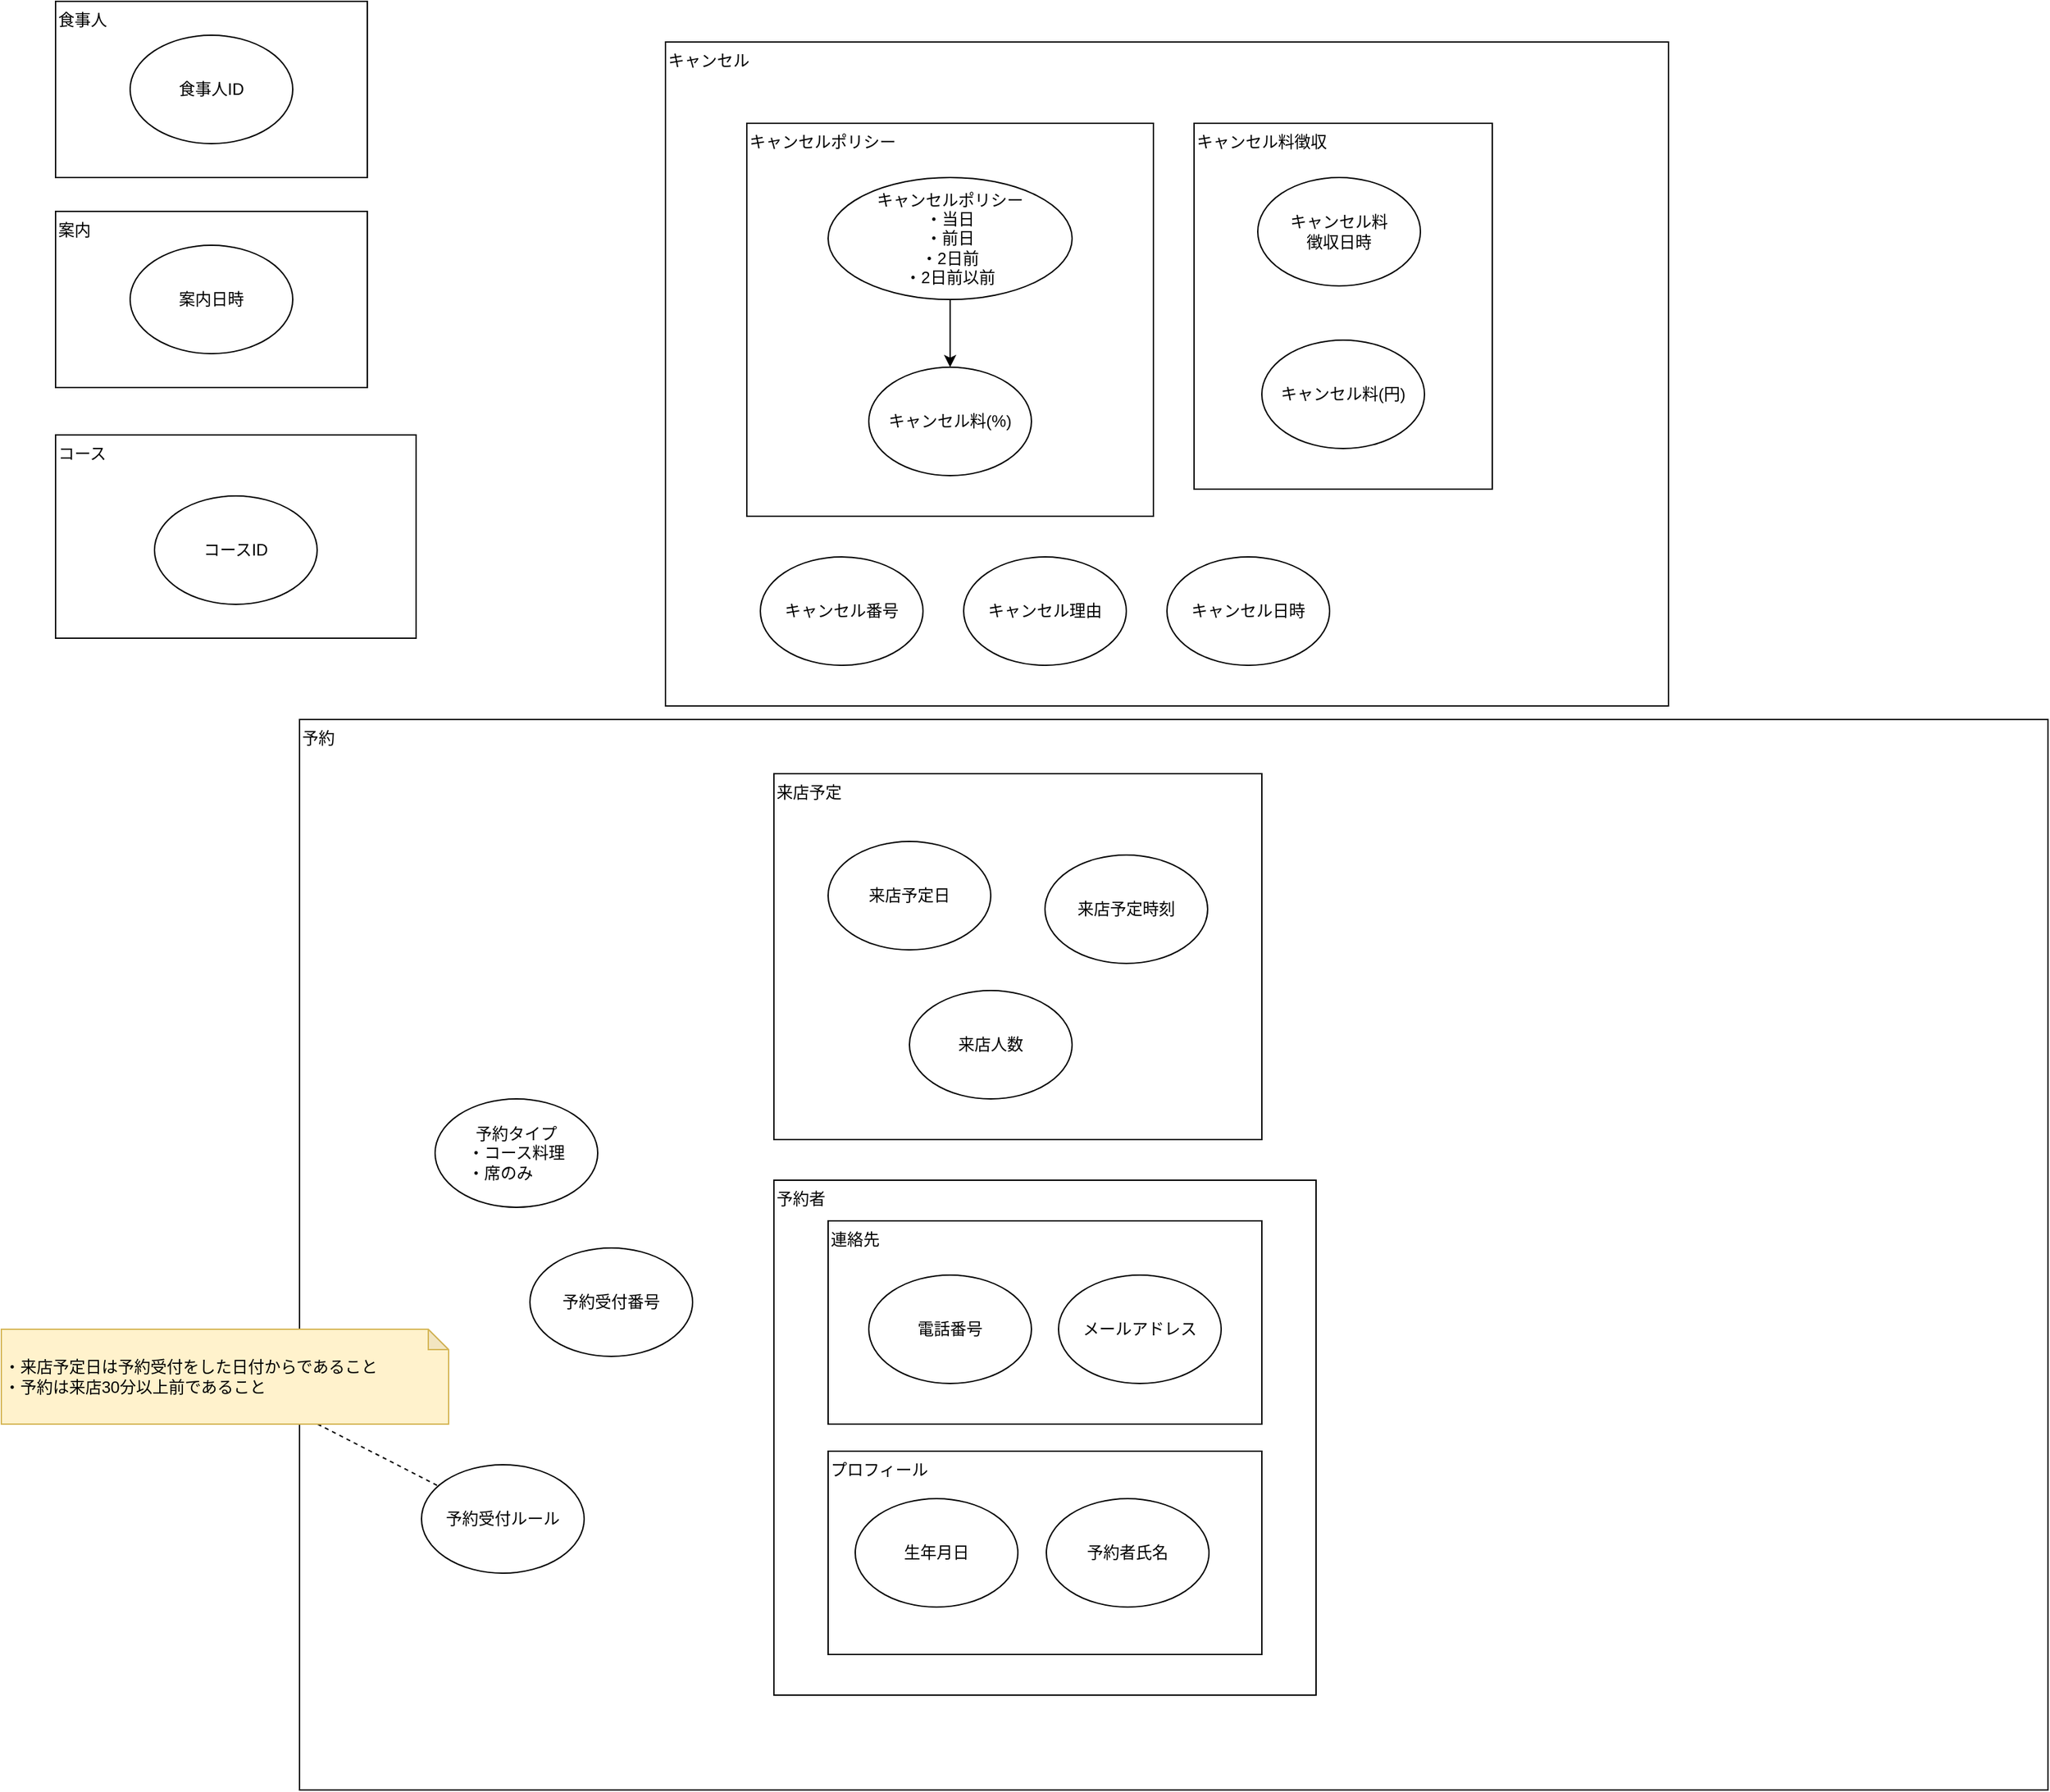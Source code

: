 <mxfile>
    <diagram id="aWvKb5MZmkS2hJG052X3" name="ページ1">
        <mxGraphModel dx="1420" dy="2449" grid="1" gridSize="10" guides="1" tooltips="1" connect="1" arrows="1" fold="1" page="1" pageScale="1" pageWidth="827" pageHeight="1169" math="0" shadow="0">
            <root>
                <mxCell id="0"/>
                <mxCell id="1" parent="0"/>
                <mxCell id="49" value="キャンセル" style="rounded=0;whiteSpace=wrap;html=1;verticalAlign=top;align=left;" vertex="1" parent="1">
                    <mxGeometry x="670" y="-220" width="740" height="490" as="geometry"/>
                </mxCell>
                <mxCell id="48" value="キャンセル料徴収" style="rounded=0;whiteSpace=wrap;html=1;verticalAlign=top;align=left;" vertex="1" parent="1">
                    <mxGeometry x="1060" y="-160" width="220" height="270" as="geometry"/>
                </mxCell>
                <mxCell id="45" value="キャンセルポリシー" style="rounded=0;whiteSpace=wrap;html=1;verticalAlign=top;align=left;" vertex="1" parent="1">
                    <mxGeometry x="730" y="-160" width="300" height="290" as="geometry"/>
                </mxCell>
                <mxCell id="21" value="予約" style="rounded=0;whiteSpace=wrap;html=1;verticalAlign=top;align=left;" vertex="1" parent="1">
                    <mxGeometry x="400" y="280" width="1290" height="790" as="geometry"/>
                </mxCell>
                <mxCell id="18" value="来店予定" style="rounded=0;whiteSpace=wrap;html=1;verticalAlign=top;align=left;" vertex="1" parent="1">
                    <mxGeometry x="750" y="320" width="360" height="270" as="geometry"/>
                </mxCell>
                <mxCell id="16" value="コース" style="rounded=0;whiteSpace=wrap;html=1;verticalAlign=top;align=left;" vertex="1" parent="1">
                    <mxGeometry x="220" y="70" width="266" height="150" as="geometry"/>
                </mxCell>
                <mxCell id="10" value="予約タイプ&lt;br style=&quot;border-color: var(--border-color);&quot;&gt;&lt;div style=&quot;border-color: var(--border-color); text-align: left;&quot;&gt;&lt;span style=&quot;border-color: var(--border-color); background-color: initial;&quot;&gt;・コース料理&lt;/span&gt;&lt;/div&gt;&lt;div style=&quot;border-color: var(--border-color); text-align: left;&quot;&gt;&lt;span style=&quot;border-color: var(--border-color); background-color: initial;&quot;&gt;・席のみ&lt;/span&gt;&lt;/div&gt;" style="ellipse;whiteSpace=wrap;html=1;" vertex="1" parent="1">
                    <mxGeometry x="500" y="560" width="120" height="80" as="geometry"/>
                </mxCell>
                <mxCell id="11" value="来店予定日" style="ellipse;whiteSpace=wrap;html=1;" vertex="1" parent="1">
                    <mxGeometry x="790" y="370" width="120" height="80" as="geometry"/>
                </mxCell>
                <mxCell id="12" value="来店予定時刻" style="ellipse;whiteSpace=wrap;html=1;" vertex="1" parent="1">
                    <mxGeometry x="950" y="380" width="120" height="80" as="geometry"/>
                </mxCell>
                <mxCell id="13" value="来店人数" style="ellipse;whiteSpace=wrap;html=1;" vertex="1" parent="1">
                    <mxGeometry x="850" y="480" width="120" height="80" as="geometry"/>
                </mxCell>
                <mxCell id="15" value="コースID" style="ellipse;whiteSpace=wrap;html=1;" vertex="1" parent="1">
                    <mxGeometry x="293" y="115" width="120" height="80" as="geometry"/>
                </mxCell>
                <mxCell id="22" value="予約受付番号" style="ellipse;whiteSpace=wrap;html=1;" vertex="1" parent="1">
                    <mxGeometry x="570" y="670" width="120" height="80" as="geometry"/>
                </mxCell>
                <mxCell id="23" value="予約受付ルール" style="ellipse;whiteSpace=wrap;html=1;" vertex="1" parent="1">
                    <mxGeometry x="490" y="830" width="120" height="80" as="geometry"/>
                </mxCell>
                <mxCell id="27" style="edgeStyle=none;html=1;endArrow=none;endFill=0;dashed=1;" edge="1" parent="1" source="26" target="23">
                    <mxGeometry relative="1" as="geometry"/>
                </mxCell>
                <mxCell id="26" value="・来店予定日は予約受付をした日付からであること&lt;br&gt;・予約は来店30分以上前であること" style="shape=note;whiteSpace=wrap;html=1;backgroundOutline=1;darkOpacity=0.05;fillColor=#fff2cc;strokeColor=#d6b656;size=15;align=left;" vertex="1" parent="1">
                    <mxGeometry x="180" y="730" width="330" height="70" as="geometry"/>
                </mxCell>
                <mxCell id="29" value="案内" style="rounded=0;whiteSpace=wrap;html=1;verticalAlign=top;align=left;" vertex="1" parent="1">
                    <mxGeometry x="220" y="-95" width="230" height="130" as="geometry"/>
                </mxCell>
                <mxCell id="30" value="案内日時" style="ellipse;whiteSpace=wrap;html=1;" vertex="1" parent="1">
                    <mxGeometry x="275" y="-70" width="120" height="80" as="geometry"/>
                </mxCell>
                <mxCell id="31" value="予約者" style="rounded=0;whiteSpace=wrap;html=1;verticalAlign=top;align=left;" vertex="1" parent="1">
                    <mxGeometry x="750" y="620" width="400" height="380" as="geometry"/>
                </mxCell>
                <mxCell id="38" value="プロフィール" style="rounded=0;whiteSpace=wrap;html=1;verticalAlign=top;align=left;" vertex="1" parent="1">
                    <mxGeometry x="790" y="820" width="320" height="150" as="geometry"/>
                </mxCell>
                <mxCell id="33" value="連絡先" style="rounded=0;whiteSpace=wrap;html=1;verticalAlign=top;align=left;" vertex="1" parent="1">
                    <mxGeometry x="790" y="650" width="320" height="150" as="geometry"/>
                </mxCell>
                <mxCell id="34" value="電話番号" style="ellipse;whiteSpace=wrap;html=1;" vertex="1" parent="1">
                    <mxGeometry x="820" y="690" width="120" height="80" as="geometry"/>
                </mxCell>
                <mxCell id="35" value="メールアドレス" style="ellipse;whiteSpace=wrap;html=1;" vertex="1" parent="1">
                    <mxGeometry x="960" y="690" width="120" height="80" as="geometry"/>
                </mxCell>
                <mxCell id="36" value="生年月日" style="ellipse;whiteSpace=wrap;html=1;" vertex="1" parent="1">
                    <mxGeometry x="810" y="855" width="120" height="80" as="geometry"/>
                </mxCell>
                <mxCell id="37" value="予約者氏名" style="ellipse;whiteSpace=wrap;html=1;" vertex="1" parent="1">
                    <mxGeometry x="951" y="855" width="120" height="80" as="geometry"/>
                </mxCell>
                <mxCell id="39" value="キャンセル理由" style="ellipse;whiteSpace=wrap;html=1;" vertex="1" parent="1">
                    <mxGeometry x="890" y="160" width="120" height="80" as="geometry"/>
                </mxCell>
                <mxCell id="40" value="キャンセル日時" style="ellipse;whiteSpace=wrap;html=1;" vertex="1" parent="1">
                    <mxGeometry x="1040" y="160" width="120" height="80" as="geometry"/>
                </mxCell>
                <mxCell id="41" value="キャンセル番号" style="ellipse;whiteSpace=wrap;html=1;" vertex="1" parent="1">
                    <mxGeometry x="740" y="160" width="120" height="80" as="geometry"/>
                </mxCell>
                <mxCell id="42" value="キャンセル料(%)" style="ellipse;whiteSpace=wrap;html=1;" vertex="1" parent="1">
                    <mxGeometry x="820" y="20" width="120" height="80" as="geometry"/>
                </mxCell>
                <mxCell id="44" style="edgeStyle=none;html=1;entryX=0.5;entryY=0;entryDx=0;entryDy=0;endArrow=classic;endFill=1;" edge="1" parent="1" source="43" target="42">
                    <mxGeometry relative="1" as="geometry"/>
                </mxCell>
                <mxCell id="43" value="キャンセルポリシー&lt;br&gt;・当日&lt;br&gt;・前日&lt;br&gt;・2日前&lt;br&gt;・2日前以前" style="ellipse;whiteSpace=wrap;html=1;" vertex="1" parent="1">
                    <mxGeometry x="790" y="-120" width="180" height="90" as="geometry"/>
                </mxCell>
                <mxCell id="46" value="キャンセル料(円)" style="ellipse;whiteSpace=wrap;html=1;" vertex="1" parent="1">
                    <mxGeometry x="1110" width="120" height="80" as="geometry"/>
                </mxCell>
                <mxCell id="47" value="キャンセル料&lt;br&gt;徴収日時" style="ellipse;whiteSpace=wrap;html=1;" vertex="1" parent="1">
                    <mxGeometry x="1107" y="-120" width="120" height="80" as="geometry"/>
                </mxCell>
                <mxCell id="51" value="食事人" style="rounded=0;whiteSpace=wrap;html=1;verticalAlign=top;align=left;" vertex="1" parent="1">
                    <mxGeometry x="220" y="-250" width="230" height="130" as="geometry"/>
                </mxCell>
                <mxCell id="52" value="食事人ID" style="ellipse;whiteSpace=wrap;html=1;" vertex="1" parent="1">
                    <mxGeometry x="275" y="-225" width="120" height="80" as="geometry"/>
                </mxCell>
            </root>
        </mxGraphModel>
    </diagram>
    <diagram id="7XWWsDQRxvUYvYYfeE3Y" name="ページ2">
        <mxGraphModel dx="852" dy="768" grid="1" gridSize="10" guides="1" tooltips="1" connect="1" arrows="1" fold="1" page="1" pageScale="1" pageWidth="827" pageHeight="1169" math="0" shadow="0">
            <root>
                <mxCell id="0"/>
                <mxCell id="1" parent="0"/>
            </root>
        </mxGraphModel>
    </diagram>
</mxfile>